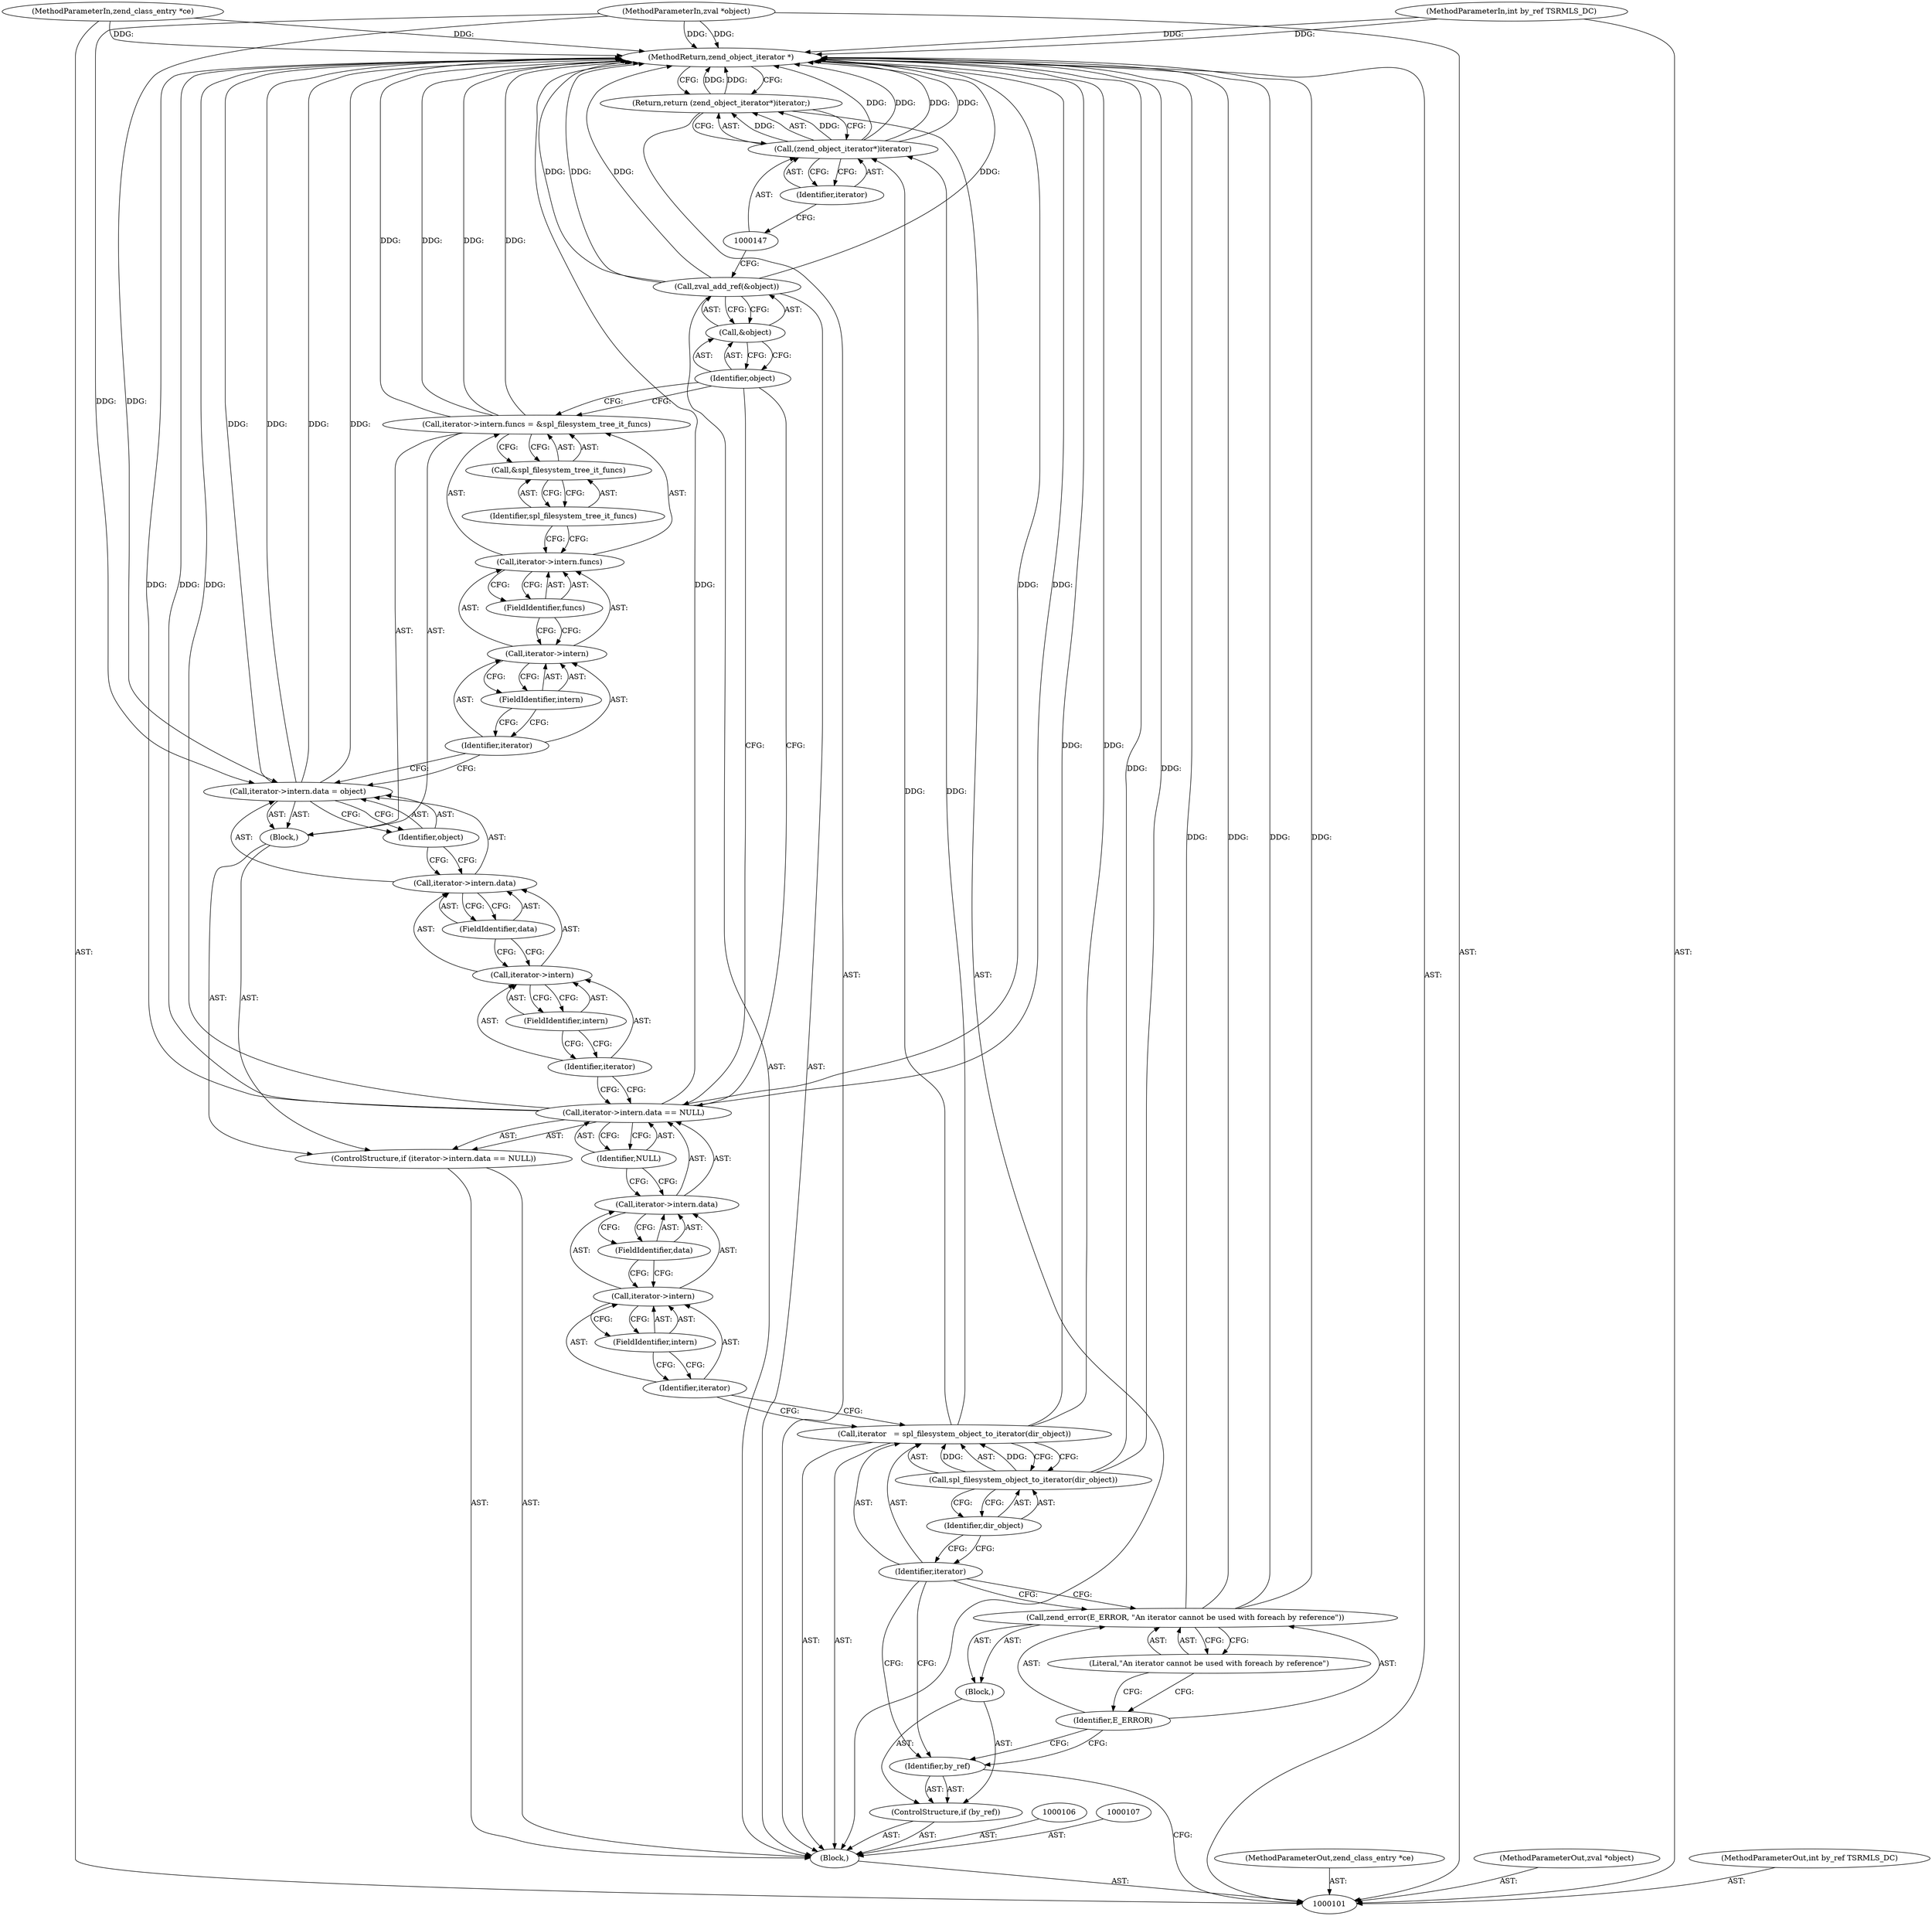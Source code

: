 digraph "0_php-src_7245bff300d3fa8bacbef7897ff080a6f1c23eba?w=1_59" {
"1000149" [label="(MethodReturn,zend_object_iterator *)"];
"1000102" [label="(MethodParameterIn,zend_class_entry *ce)"];
"1000202" [label="(MethodParameterOut,zend_class_entry *ce)"];
"1000103" [label="(MethodParameterIn,zval *object)"];
"1000203" [label="(MethodParameterOut,zval *object)"];
"1000104" [label="(MethodParameterIn,int by_ref TSRMLS_DC)"];
"1000204" [label="(MethodParameterOut,int by_ref TSRMLS_DC)"];
"1000114" [label="(Call,iterator   = spl_filesystem_object_to_iterator(dir_object))"];
"1000115" [label="(Identifier,iterator)"];
"1000116" [label="(Call,spl_filesystem_object_to_iterator(dir_object))"];
"1000117" [label="(Identifier,dir_object)"];
"1000118" [label="(ControlStructure,if (iterator->intern.data == NULL))"];
"1000123" [label="(FieldIdentifier,intern)"];
"1000124" [label="(FieldIdentifier,data)"];
"1000125" [label="(Identifier,NULL)"];
"1000126" [label="(Block,)"];
"1000119" [label="(Call,iterator->intern.data == NULL)"];
"1000120" [label="(Call,iterator->intern.data)"];
"1000121" [label="(Call,iterator->intern)"];
"1000122" [label="(Identifier,iterator)"];
"1000131" [label="(FieldIdentifier,intern)"];
"1000132" [label="(FieldIdentifier,data)"];
"1000127" [label="(Call,iterator->intern.data = object)"];
"1000128" [label="(Call,iterator->intern.data)"];
"1000129" [label="(Call,iterator->intern)"];
"1000130" [label="(Identifier,iterator)"];
"1000133" [label="(Identifier,object)"];
"1000138" [label="(FieldIdentifier,intern)"];
"1000139" [label="(FieldIdentifier,funcs)"];
"1000140" [label="(Call,&spl_filesystem_tree_it_funcs)"];
"1000141" [label="(Identifier,spl_filesystem_tree_it_funcs)"];
"1000134" [label="(Call,iterator->intern.funcs = &spl_filesystem_tree_it_funcs)"];
"1000135" [label="(Call,iterator->intern.funcs)"];
"1000136" [label="(Call,iterator->intern)"];
"1000137" [label="(Identifier,iterator)"];
"1000143" [label="(Call,&object)"];
"1000144" [label="(Identifier,object)"];
"1000142" [label="(Call,zval_add_ref(&object))"];
"1000145" [label="(Return,return (zend_object_iterator*)iterator;)"];
"1000148" [label="(Identifier,iterator)"];
"1000146" [label="(Call,(zend_object_iterator*)iterator)"];
"1000105" [label="(Block,)"];
"1000108" [label="(ControlStructure,if (by_ref))"];
"1000110" [label="(Block,)"];
"1000109" [label="(Identifier,by_ref)"];
"1000112" [label="(Identifier,E_ERROR)"];
"1000111" [label="(Call,zend_error(E_ERROR, \"An iterator cannot be used with foreach by reference\"))"];
"1000113" [label="(Literal,\"An iterator cannot be used with foreach by reference\")"];
"1000149" -> "1000101"  [label="AST: "];
"1000149" -> "1000145"  [label="CFG: "];
"1000145" -> "1000149"  [label="DDG: "];
"1000116" -> "1000149"  [label="DDG: "];
"1000142" -> "1000149"  [label="DDG: "];
"1000142" -> "1000149"  [label="DDG: "];
"1000119" -> "1000149"  [label="DDG: "];
"1000119" -> "1000149"  [label="DDG: "];
"1000119" -> "1000149"  [label="DDG: "];
"1000104" -> "1000149"  [label="DDG: "];
"1000134" -> "1000149"  [label="DDG: "];
"1000134" -> "1000149"  [label="DDG: "];
"1000146" -> "1000149"  [label="DDG: "];
"1000146" -> "1000149"  [label="DDG: "];
"1000127" -> "1000149"  [label="DDG: "];
"1000127" -> "1000149"  [label="DDG: "];
"1000103" -> "1000149"  [label="DDG: "];
"1000102" -> "1000149"  [label="DDG: "];
"1000111" -> "1000149"  [label="DDG: "];
"1000111" -> "1000149"  [label="DDG: "];
"1000114" -> "1000149"  [label="DDG: "];
"1000102" -> "1000101"  [label="AST: "];
"1000102" -> "1000149"  [label="DDG: "];
"1000202" -> "1000101"  [label="AST: "];
"1000103" -> "1000101"  [label="AST: "];
"1000103" -> "1000149"  [label="DDG: "];
"1000103" -> "1000127"  [label="DDG: "];
"1000203" -> "1000101"  [label="AST: "];
"1000104" -> "1000101"  [label="AST: "];
"1000104" -> "1000149"  [label="DDG: "];
"1000204" -> "1000101"  [label="AST: "];
"1000114" -> "1000105"  [label="AST: "];
"1000114" -> "1000116"  [label="CFG: "];
"1000115" -> "1000114"  [label="AST: "];
"1000116" -> "1000114"  [label="AST: "];
"1000122" -> "1000114"  [label="CFG: "];
"1000114" -> "1000149"  [label="DDG: "];
"1000116" -> "1000114"  [label="DDG: "];
"1000114" -> "1000146"  [label="DDG: "];
"1000115" -> "1000114"  [label="AST: "];
"1000115" -> "1000111"  [label="CFG: "];
"1000115" -> "1000109"  [label="CFG: "];
"1000117" -> "1000115"  [label="CFG: "];
"1000116" -> "1000114"  [label="AST: "];
"1000116" -> "1000117"  [label="CFG: "];
"1000117" -> "1000116"  [label="AST: "];
"1000114" -> "1000116"  [label="CFG: "];
"1000116" -> "1000149"  [label="DDG: "];
"1000116" -> "1000114"  [label="DDG: "];
"1000117" -> "1000116"  [label="AST: "];
"1000117" -> "1000115"  [label="CFG: "];
"1000116" -> "1000117"  [label="CFG: "];
"1000118" -> "1000105"  [label="AST: "];
"1000119" -> "1000118"  [label="AST: "];
"1000126" -> "1000118"  [label="AST: "];
"1000123" -> "1000121"  [label="AST: "];
"1000123" -> "1000122"  [label="CFG: "];
"1000121" -> "1000123"  [label="CFG: "];
"1000124" -> "1000120"  [label="AST: "];
"1000124" -> "1000121"  [label="CFG: "];
"1000120" -> "1000124"  [label="CFG: "];
"1000125" -> "1000119"  [label="AST: "];
"1000125" -> "1000120"  [label="CFG: "];
"1000119" -> "1000125"  [label="CFG: "];
"1000126" -> "1000118"  [label="AST: "];
"1000127" -> "1000126"  [label="AST: "];
"1000134" -> "1000126"  [label="AST: "];
"1000119" -> "1000118"  [label="AST: "];
"1000119" -> "1000125"  [label="CFG: "];
"1000120" -> "1000119"  [label="AST: "];
"1000125" -> "1000119"  [label="AST: "];
"1000130" -> "1000119"  [label="CFG: "];
"1000144" -> "1000119"  [label="CFG: "];
"1000119" -> "1000149"  [label="DDG: "];
"1000119" -> "1000149"  [label="DDG: "];
"1000119" -> "1000149"  [label="DDG: "];
"1000120" -> "1000119"  [label="AST: "];
"1000120" -> "1000124"  [label="CFG: "];
"1000121" -> "1000120"  [label="AST: "];
"1000124" -> "1000120"  [label="AST: "];
"1000125" -> "1000120"  [label="CFG: "];
"1000121" -> "1000120"  [label="AST: "];
"1000121" -> "1000123"  [label="CFG: "];
"1000122" -> "1000121"  [label="AST: "];
"1000123" -> "1000121"  [label="AST: "];
"1000124" -> "1000121"  [label="CFG: "];
"1000122" -> "1000121"  [label="AST: "];
"1000122" -> "1000114"  [label="CFG: "];
"1000123" -> "1000122"  [label="CFG: "];
"1000131" -> "1000129"  [label="AST: "];
"1000131" -> "1000130"  [label="CFG: "];
"1000129" -> "1000131"  [label="CFG: "];
"1000132" -> "1000128"  [label="AST: "];
"1000132" -> "1000129"  [label="CFG: "];
"1000128" -> "1000132"  [label="CFG: "];
"1000127" -> "1000126"  [label="AST: "];
"1000127" -> "1000133"  [label="CFG: "];
"1000128" -> "1000127"  [label="AST: "];
"1000133" -> "1000127"  [label="AST: "];
"1000137" -> "1000127"  [label="CFG: "];
"1000127" -> "1000149"  [label="DDG: "];
"1000127" -> "1000149"  [label="DDG: "];
"1000103" -> "1000127"  [label="DDG: "];
"1000128" -> "1000127"  [label="AST: "];
"1000128" -> "1000132"  [label="CFG: "];
"1000129" -> "1000128"  [label="AST: "];
"1000132" -> "1000128"  [label="AST: "];
"1000133" -> "1000128"  [label="CFG: "];
"1000129" -> "1000128"  [label="AST: "];
"1000129" -> "1000131"  [label="CFG: "];
"1000130" -> "1000129"  [label="AST: "];
"1000131" -> "1000129"  [label="AST: "];
"1000132" -> "1000129"  [label="CFG: "];
"1000130" -> "1000129"  [label="AST: "];
"1000130" -> "1000119"  [label="CFG: "];
"1000131" -> "1000130"  [label="CFG: "];
"1000133" -> "1000127"  [label="AST: "];
"1000133" -> "1000128"  [label="CFG: "];
"1000127" -> "1000133"  [label="CFG: "];
"1000138" -> "1000136"  [label="AST: "];
"1000138" -> "1000137"  [label="CFG: "];
"1000136" -> "1000138"  [label="CFG: "];
"1000139" -> "1000135"  [label="AST: "];
"1000139" -> "1000136"  [label="CFG: "];
"1000135" -> "1000139"  [label="CFG: "];
"1000140" -> "1000134"  [label="AST: "];
"1000140" -> "1000141"  [label="CFG: "];
"1000141" -> "1000140"  [label="AST: "];
"1000134" -> "1000140"  [label="CFG: "];
"1000141" -> "1000140"  [label="AST: "];
"1000141" -> "1000135"  [label="CFG: "];
"1000140" -> "1000141"  [label="CFG: "];
"1000134" -> "1000126"  [label="AST: "];
"1000134" -> "1000140"  [label="CFG: "];
"1000135" -> "1000134"  [label="AST: "];
"1000140" -> "1000134"  [label="AST: "];
"1000144" -> "1000134"  [label="CFG: "];
"1000134" -> "1000149"  [label="DDG: "];
"1000134" -> "1000149"  [label="DDG: "];
"1000135" -> "1000134"  [label="AST: "];
"1000135" -> "1000139"  [label="CFG: "];
"1000136" -> "1000135"  [label="AST: "];
"1000139" -> "1000135"  [label="AST: "];
"1000141" -> "1000135"  [label="CFG: "];
"1000136" -> "1000135"  [label="AST: "];
"1000136" -> "1000138"  [label="CFG: "];
"1000137" -> "1000136"  [label="AST: "];
"1000138" -> "1000136"  [label="AST: "];
"1000139" -> "1000136"  [label="CFG: "];
"1000137" -> "1000136"  [label="AST: "];
"1000137" -> "1000127"  [label="CFG: "];
"1000138" -> "1000137"  [label="CFG: "];
"1000143" -> "1000142"  [label="AST: "];
"1000143" -> "1000144"  [label="CFG: "];
"1000144" -> "1000143"  [label="AST: "];
"1000142" -> "1000143"  [label="CFG: "];
"1000144" -> "1000143"  [label="AST: "];
"1000144" -> "1000134"  [label="CFG: "];
"1000144" -> "1000119"  [label="CFG: "];
"1000143" -> "1000144"  [label="CFG: "];
"1000142" -> "1000105"  [label="AST: "];
"1000142" -> "1000143"  [label="CFG: "];
"1000143" -> "1000142"  [label="AST: "];
"1000147" -> "1000142"  [label="CFG: "];
"1000142" -> "1000149"  [label="DDG: "];
"1000142" -> "1000149"  [label="DDG: "];
"1000145" -> "1000105"  [label="AST: "];
"1000145" -> "1000146"  [label="CFG: "];
"1000146" -> "1000145"  [label="AST: "];
"1000149" -> "1000145"  [label="CFG: "];
"1000145" -> "1000149"  [label="DDG: "];
"1000146" -> "1000145"  [label="DDG: "];
"1000148" -> "1000146"  [label="AST: "];
"1000148" -> "1000147"  [label="CFG: "];
"1000146" -> "1000148"  [label="CFG: "];
"1000146" -> "1000145"  [label="AST: "];
"1000146" -> "1000148"  [label="CFG: "];
"1000147" -> "1000146"  [label="AST: "];
"1000148" -> "1000146"  [label="AST: "];
"1000145" -> "1000146"  [label="CFG: "];
"1000146" -> "1000149"  [label="DDG: "];
"1000146" -> "1000149"  [label="DDG: "];
"1000146" -> "1000145"  [label="DDG: "];
"1000114" -> "1000146"  [label="DDG: "];
"1000105" -> "1000101"  [label="AST: "];
"1000106" -> "1000105"  [label="AST: "];
"1000107" -> "1000105"  [label="AST: "];
"1000108" -> "1000105"  [label="AST: "];
"1000114" -> "1000105"  [label="AST: "];
"1000118" -> "1000105"  [label="AST: "];
"1000142" -> "1000105"  [label="AST: "];
"1000145" -> "1000105"  [label="AST: "];
"1000108" -> "1000105"  [label="AST: "];
"1000109" -> "1000108"  [label="AST: "];
"1000110" -> "1000108"  [label="AST: "];
"1000110" -> "1000108"  [label="AST: "];
"1000111" -> "1000110"  [label="AST: "];
"1000109" -> "1000108"  [label="AST: "];
"1000109" -> "1000101"  [label="CFG: "];
"1000112" -> "1000109"  [label="CFG: "];
"1000115" -> "1000109"  [label="CFG: "];
"1000112" -> "1000111"  [label="AST: "];
"1000112" -> "1000109"  [label="CFG: "];
"1000113" -> "1000112"  [label="CFG: "];
"1000111" -> "1000110"  [label="AST: "];
"1000111" -> "1000113"  [label="CFG: "];
"1000112" -> "1000111"  [label="AST: "];
"1000113" -> "1000111"  [label="AST: "];
"1000115" -> "1000111"  [label="CFG: "];
"1000111" -> "1000149"  [label="DDG: "];
"1000111" -> "1000149"  [label="DDG: "];
"1000113" -> "1000111"  [label="AST: "];
"1000113" -> "1000112"  [label="CFG: "];
"1000111" -> "1000113"  [label="CFG: "];
}
